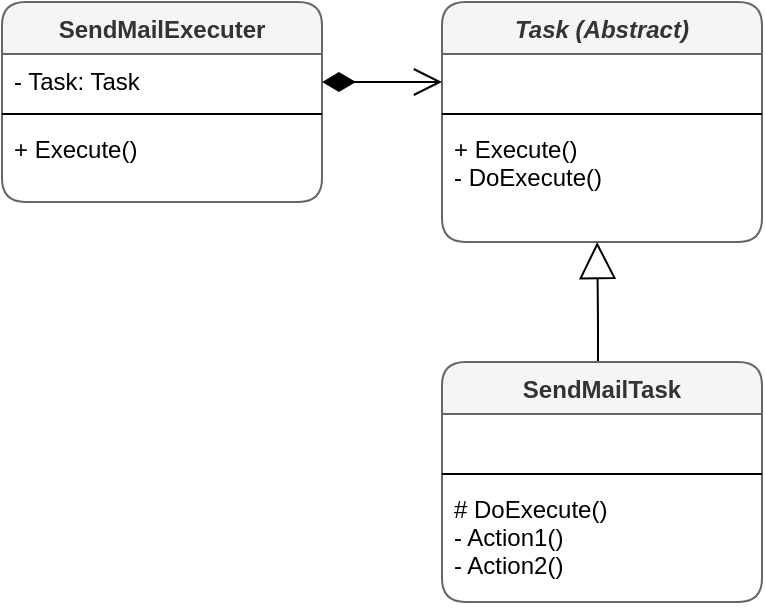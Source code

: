 <mxfile version="14.3.1" type="device"><diagram id="biub-HJ5QeoAFGjiqY5J" name="Page-1"><mxGraphModel dx="1178" dy="609" grid="1" gridSize="10" guides="1" tooltips="1" connect="1" arrows="1" fold="1" page="1" pageScale="1" pageWidth="850" pageHeight="1100" math="0" shadow="0"><root><mxCell id="0"/><mxCell id="1" parent="0"/><mxCell id="CJDUuR6Z8m1a85Fenty1-1" value="SendMailExecuter" style="swimlane;fontStyle=1;align=center;verticalAlign=top;childLayout=stackLayout;horizontal=1;startSize=26;horizontalStack=0;resizeParent=1;resizeParentMax=0;resizeLast=0;collapsible=1;marginBottom=0;resizeHeight=1;rounded=1;shadow=0;sketch=0;noLabel=0;portConstraintRotation=0;expand=1;resizable=1;treeFolding=0;pointerEvents=1;deletable=1;autosize=0;container=0;swimlaneFillColor=none;fillColor=#f5f5f5;strokeColor=#666666;fontColor=#333333;" vertex="1" parent="1"><mxGeometry x="40" y="40" width="160" height="100" as="geometry"><mxRectangle x="40" y="40" width="70" height="26" as="alternateBounds"/></mxGeometry></mxCell><mxCell id="CJDUuR6Z8m1a85Fenty1-2" value="- Task: Task" style="text;strokeColor=none;fillColor=none;align=left;verticalAlign=top;spacingLeft=4;spacingRight=4;overflow=hidden;rotatable=0;points=[[0,0.5],[1,0.5]];portConstraint=eastwest;" vertex="1" parent="CJDUuR6Z8m1a85Fenty1-1"><mxGeometry y="26" width="160" height="26" as="geometry"/></mxCell><mxCell id="CJDUuR6Z8m1a85Fenty1-3" value="" style="line;strokeWidth=1;fillColor=none;align=left;verticalAlign=middle;spacingTop=-1;spacingLeft=3;spacingRight=3;rotatable=0;labelPosition=right;points=[];portConstraint=eastwest;" vertex="1" parent="CJDUuR6Z8m1a85Fenty1-1"><mxGeometry y="52" width="160" height="8" as="geometry"/></mxCell><mxCell id="CJDUuR6Z8m1a85Fenty1-4" value="+ Execute()" style="text;strokeColor=none;fillColor=none;align=left;verticalAlign=top;spacingLeft=4;spacingRight=4;overflow=hidden;rotatable=0;points=[[0,0.5],[1,0.5]];portConstraint=eastwest;" vertex="1" parent="CJDUuR6Z8m1a85Fenty1-1"><mxGeometry y="60" width="160" height="40" as="geometry"/></mxCell><mxCell id="CJDUuR6Z8m1a85Fenty1-5" value="Task (Abstract)" style="swimlane;fontStyle=3;align=center;verticalAlign=top;childLayout=stackLayout;horizontal=1;startSize=26;horizontalStack=0;resizeParent=1;resizeParentMax=0;resizeLast=0;collapsible=1;marginBottom=0;resizeHeight=1;rounded=1;shadow=0;sketch=0;noLabel=0;portConstraintRotation=0;expand=1;resizable=1;treeFolding=0;pointerEvents=1;deletable=1;autosize=0;container=0;swimlaneFillColor=none;fillColor=#f5f5f5;strokeColor=#666666;fontColor=#333333;" vertex="1" parent="1"><mxGeometry x="260" y="40" width="160" height="120" as="geometry"><mxRectangle x="40" y="40" width="70" height="26" as="alternateBounds"/></mxGeometry></mxCell><mxCell id="CJDUuR6Z8m1a85Fenty1-6" value=" " style="text;strokeColor=none;fillColor=none;align=left;verticalAlign=top;spacingLeft=4;spacingRight=4;overflow=hidden;rotatable=0;points=[[0,0.5],[1,0.5]];portConstraint=eastwest;" vertex="1" parent="CJDUuR6Z8m1a85Fenty1-5"><mxGeometry y="26" width="160" height="26" as="geometry"/></mxCell><mxCell id="CJDUuR6Z8m1a85Fenty1-7" value="" style="line;strokeWidth=1;fillColor=none;align=left;verticalAlign=middle;spacingTop=-1;spacingLeft=3;spacingRight=3;rotatable=0;labelPosition=right;points=[];portConstraint=eastwest;" vertex="1" parent="CJDUuR6Z8m1a85Fenty1-5"><mxGeometry y="52" width="160" height="8" as="geometry"/></mxCell><mxCell id="CJDUuR6Z8m1a85Fenty1-8" value="+ Execute()&#10;- DoExecute()" style="text;strokeColor=none;fillColor=none;align=left;verticalAlign=top;spacingLeft=4;spacingRight=4;overflow=hidden;rotatable=0;points=[[0,0.5],[1,0.5]];portConstraint=eastwest;" vertex="1" parent="CJDUuR6Z8m1a85Fenty1-5"><mxGeometry y="60" width="160" height="60" as="geometry"/></mxCell><mxCell id="CJDUuR6Z8m1a85Fenty1-13" value="" style="endArrow=block;endSize=16;endFill=0;html=1;entryX=0.485;entryY=1.051;entryDx=0;entryDy=0;entryPerimeter=0;" edge="1" parent="1"><mxGeometry width="160" relative="1" as="geometry"><mxPoint x="338" y="220" as="sourcePoint"/><mxPoint x="337.6" y="160" as="targetPoint"/><Array as="points"><mxPoint x="338" y="197.96"/></Array></mxGeometry></mxCell><mxCell id="CJDUuR6Z8m1a85Fenty1-15" value="SendMailTask" style="swimlane;fontStyle=1;align=center;verticalAlign=top;childLayout=stackLayout;horizontal=1;startSize=26;horizontalStack=0;resizeParent=1;resizeParentMax=0;resizeLast=0;collapsible=1;marginBottom=0;resizeHeight=1;rounded=1;shadow=0;sketch=0;noLabel=0;portConstraintRotation=0;expand=1;resizable=1;treeFolding=0;pointerEvents=1;deletable=1;autosize=0;container=0;swimlaneFillColor=none;fillColor=#f5f5f5;strokeColor=#666666;fontColor=#333333;" vertex="1" parent="1"><mxGeometry x="260" y="220" width="160" height="120" as="geometry"><mxRectangle x="40" y="40" width="70" height="26" as="alternateBounds"/></mxGeometry></mxCell><mxCell id="CJDUuR6Z8m1a85Fenty1-16" value=" " style="text;strokeColor=none;fillColor=none;align=left;verticalAlign=top;spacingLeft=4;spacingRight=4;overflow=hidden;rotatable=0;points=[[0,0.5],[1,0.5]];portConstraint=eastwest;" vertex="1" parent="CJDUuR6Z8m1a85Fenty1-15"><mxGeometry y="26" width="160" height="26" as="geometry"/></mxCell><mxCell id="CJDUuR6Z8m1a85Fenty1-17" value="" style="line;strokeWidth=1;fillColor=none;align=left;verticalAlign=middle;spacingTop=-1;spacingLeft=3;spacingRight=3;rotatable=0;labelPosition=right;points=[];portConstraint=eastwest;" vertex="1" parent="CJDUuR6Z8m1a85Fenty1-15"><mxGeometry y="52" width="160" height="8" as="geometry"/></mxCell><mxCell id="CJDUuR6Z8m1a85Fenty1-18" value="# DoExecute()&#10;- Action1() &#10;- Action2()" style="text;strokeColor=none;fillColor=none;align=left;verticalAlign=top;spacingLeft=4;spacingRight=4;overflow=hidden;rotatable=0;points=[[0,0.5],[1,0.5]];portConstraint=eastwest;" vertex="1" parent="CJDUuR6Z8m1a85Fenty1-15"><mxGeometry y="60" width="160" height="60" as="geometry"/></mxCell><mxCell id="CJDUuR6Z8m1a85Fenty1-23" value="" style="endArrow=open;html=1;endSize=12;startArrow=diamondThin;startSize=14;startFill=1;edgeStyle=orthogonalEdgeStyle;align=left;verticalAlign=bottom;" edge="1" parent="1"><mxGeometry x="-1" y="3" relative="1" as="geometry"><mxPoint x="200" y="80" as="sourcePoint"/><mxPoint x="260" y="80" as="targetPoint"/></mxGeometry></mxCell></root></mxGraphModel></diagram></mxfile>
